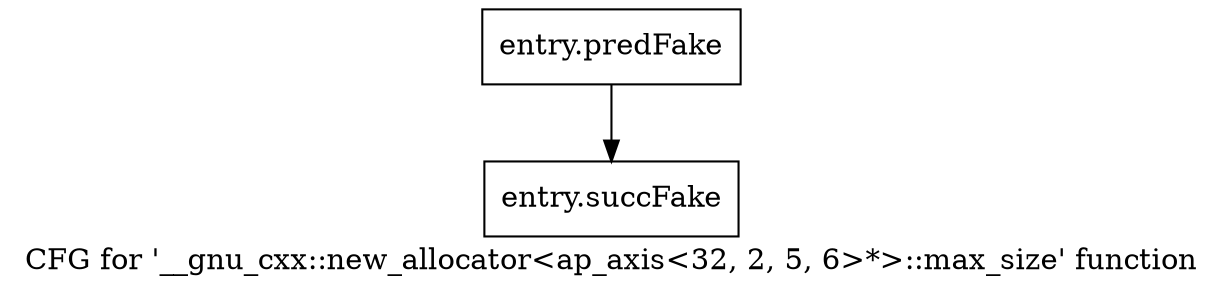 digraph "CFG for '__gnu_cxx::new_allocator\<ap_axis\<32, 2, 5, 6\>*\>::max_size' function" {
	label="CFG for '__gnu_cxx::new_allocator\<ap_axis\<32, 2, 5, 6\>*\>::max_size' function";

	Node0x48768b0 [shape=record,filename="",linenumber="",label="{entry.predFake}"];
	Node0x48768b0 -> Node0x48a01a0[ callList="" memoryops="" filename="/proj/xbuilds/2019.2_0801_1/installs/lin64/Vivado/HEAD/tps/lnx64/gcc-6.2.0/lib/gcc/x86_64-pc-linux-gnu/6.2.0/../../../../include/c++/6.2.0/ext/new_allocator.h"];
	Node0x48a01a0 [shape=record,filename="/proj/xbuilds/2019.2_0801_1/installs/lin64/Vivado/HEAD/tps/lnx64/gcc-6.2.0/lib/gcc/x86_64-pc-linux-gnu/6.2.0/../../../../include/c++/6.2.0/ext/new_allocator.h",linenumber="114",label="{entry.succFake}"];
}
